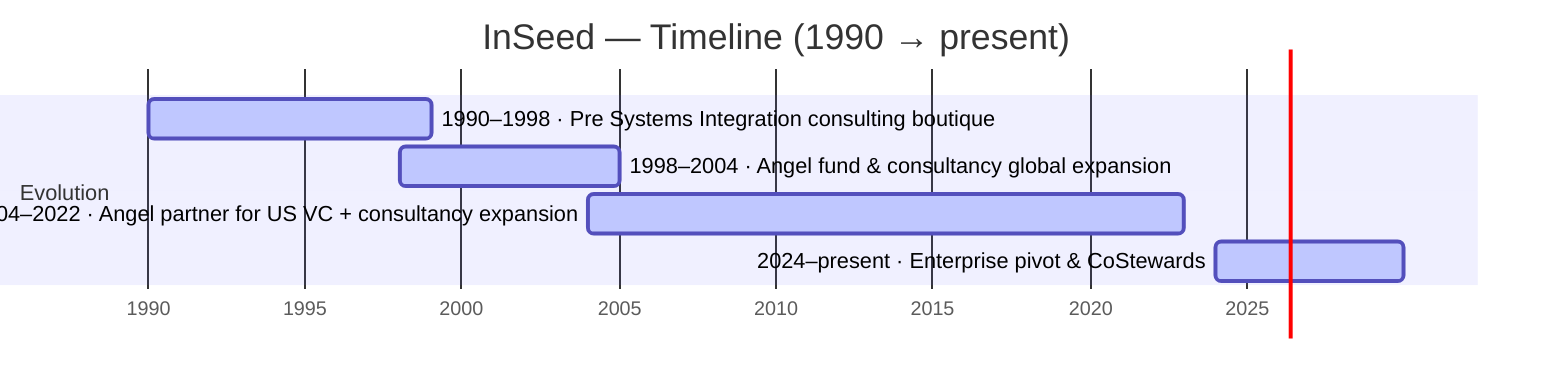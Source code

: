 gantt
dateFormat  YYYY-MM-DD
axisFormat  %Y
title InSeed — Timeline (1990 → present)

section Evolution
1990–1998 · Pre Systems Integration consulting boutique :active, 1990-01-01, 1998-12-31
1998–2004 · Angel fund & consultancy global expansion :active, 1998-01-01, 2004-12-31
2004–2022 · Angel partner for US VC + consultancy expansion :active, 2004-01-01, 2022-12-31
2024–present · Enterprise pivot & CoStewards :active, 2024-01-01, 2029-12-31

%% Notes (hover tooltips not supported in GH; captured in JSON source)
